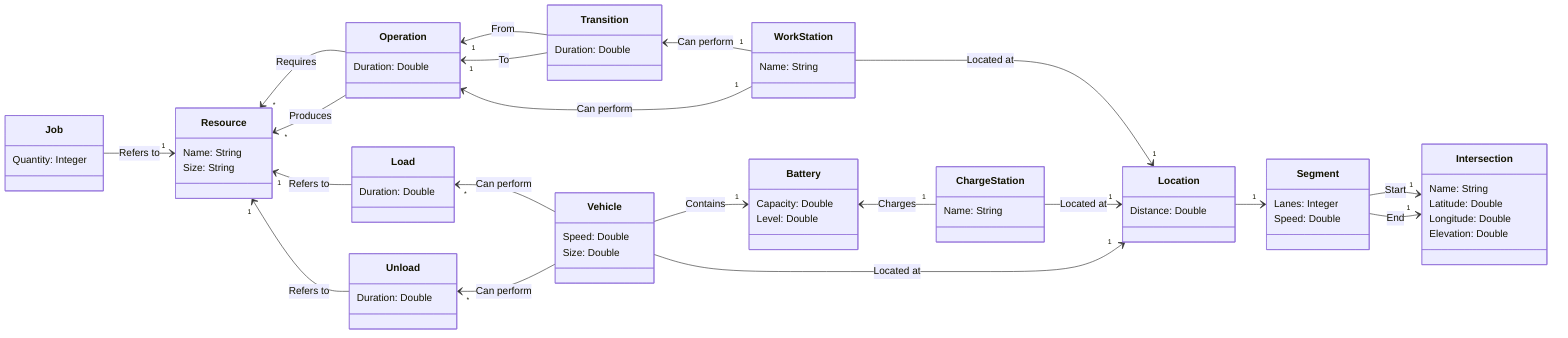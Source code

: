 classDiagram
    direction LR

    class Job {
        Quantity: Integer
    }

    class WorkStation {
        Name: String
    }

    class ChargeStation {
        Name: String
    }

    class Resource {
        Name: String
        Size: String
    }

    class Operation {
        Duration: Double
    }

    class Transition {
        Duration: Double
    }

    class Location {
        Distance: Double
    }

    class Segment {
        Lanes: Integer
        Speed: Double
    }

    class Intersection {
        Name: String
        Latitude: Double
        Longitude: Double
        Elevation: Double
    }

    class Vehicle {
        Speed: Double
        Size: Double
    }

    class Battery {
        Capacity: Double
        Level: Double
    }

    class Load {
        Duration: Double
    }

    class Unload {
        Duration: Double
    }

    Job --> "1" Resource:Refers to

    Segment --> "1" Intersection:Start
    Segment --> "1" Intersection:End

    Location --> "1" Segment

    WorkStation --> "1" Location:Located at

    ChargeStation --> "1" Location:Located at

    Battery <-- "1" ChargeStation:Charges

    Vehicle --> "1" Battery:Contains
    Vehicle --> "1" Location:Located at

    Load "*" <-- Vehicle:Can perform
    
    Unload "*" <-- Vehicle:Can perform

    Resource "*" <-- Operation:Requires
    Resource "*" <-- Operation:Produces
    Resource "1" <-- Load:Refers to
    Resource "1" <-- Unload:Refers to

    Transition <-- "1" WorkStation:Can perform

    Operation "1" <-- Transition:From
    Operation "1" <-- Transition:To
    Operation <-- "1" WorkStation:Can perform